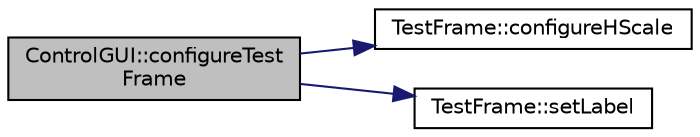 digraph "ControlGUI::configureTestFrame"
{
 // INTERACTIVE_SVG=YES
  edge [fontname="Helvetica",fontsize="10",labelfontname="Helvetica",labelfontsize="10"];
  node [fontname="Helvetica",fontsize="10",shape=record];
  rankdir="LR";
  Node52 [label="ControlGUI::configureTest\lFrame",height=0.2,width=0.4,color="black", fillcolor="grey75", style="filled", fontcolor="black"];
  Node52 -> Node53 [color="midnightblue",fontsize="10",style="solid"];
  Node53 [label="TestFrame::configureHScale",height=0.2,width=0.4,color="black", fillcolor="white", style="filled",URL="$class_test_frame.html#a11a2d806abe566abbc431bff4b43ab79"];
  Node52 -> Node54 [color="midnightblue",fontsize="10",style="solid"];
  Node54 [label="TestFrame::setLabel",height=0.2,width=0.4,color="black", fillcolor="white", style="filled",URL="$class_test_frame.html#a125817ea431fb013eaf2b9f11714bd9b"];
}
